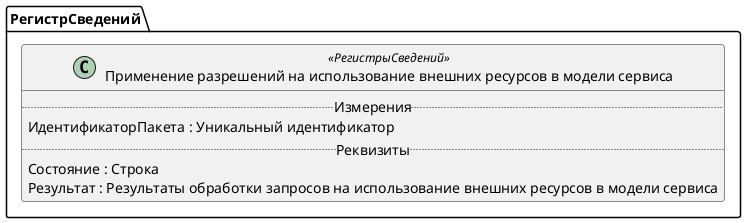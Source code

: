 ﻿@startuml ПрименениеРазрешенийНаИспользованиеВнешнихРесурсовВМоделиСервиса
'!include templates.wsd
'..\include templates.wsd
class РегистрСведений.ПрименениеРазрешенийНаИспользованиеВнешнихРесурсовВМоделиСервиса as "Применение разрешений на использование внешних ресурсов в модели сервиса" <<РегистрыСведений>>
{
..Измерения..
ИдентификаторПакета : Уникальный идентификатор
..Реквизиты..
Состояние : Строка
Результат : Результаты обработки запросов на использование внешних ресурсов в модели сервиса
}
@enduml
